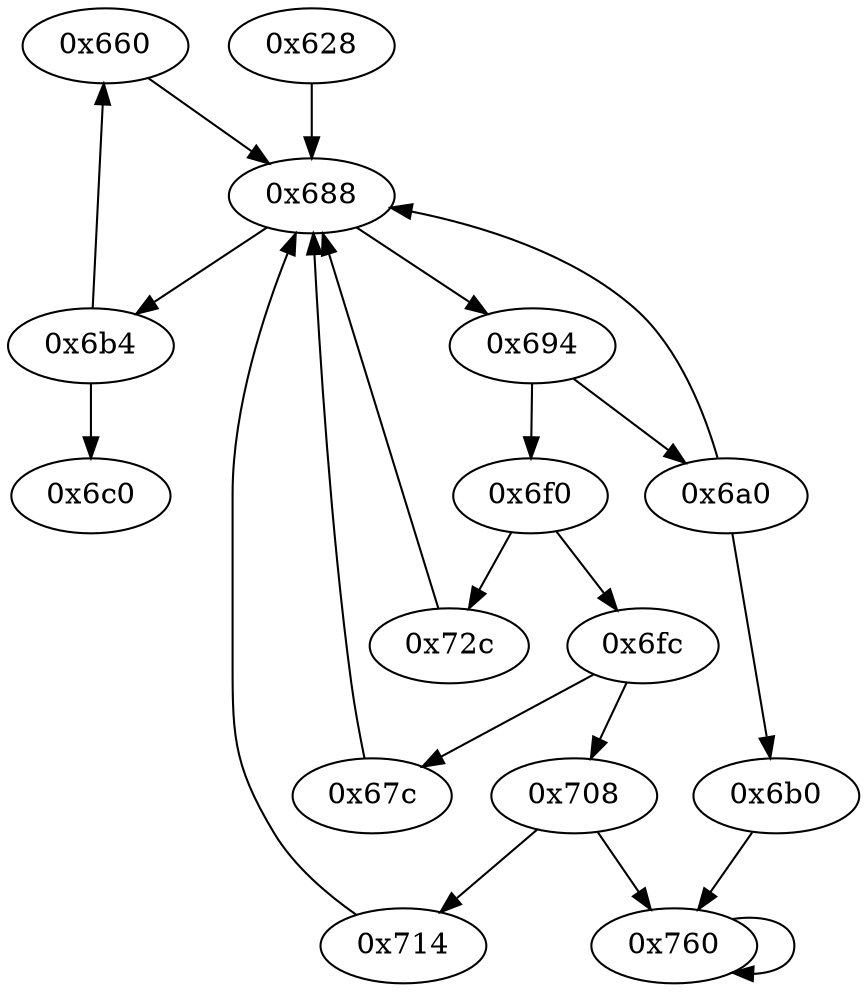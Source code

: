 digraph "" {
	"0x660"	 [opcode="[u'stm', u'ldr', u'ldr', u'ldr', u'cmp', u'mov', u'b']"];
	"0x688"	 [opcode="[u'ldr', u'cmp', u'b']"];
	"0x660" -> "0x688";
	"0x6fc"	 [opcode="[u'ldr', u'cmp', u'b']"];
	"0x67c"	 [opcode="[u'ldr', u'mov', u'mov']"];
	"0x6fc" -> "0x67c";
	"0x708"	 [opcode="[u'ldr', u'cmp', u'b']"];
	"0x6fc" -> "0x708";
	"0x760"	 [opcode="[u'b']"];
	"0x760" -> "0x760";
	"0x714"	 [opcode="[u'ldr', u'mov', u'bl', u'ldr', u'mov', u'b']"];
	"0x714" -> "0x688";
	"0x67c" -> "0x688";
	"0x694"	 [opcode="[u'ldr', u'cmp', u'b']"];
	"0x6f0"	 [opcode="[u'ldr', u'cmp', u'b']"];
	"0x694" -> "0x6f0";
	"0x6a0"	 [opcode="[u'ldr', u'cmp', u'mov', u'b']"];
	"0x694" -> "0x6a0";
	"0x6b4"	 [opcode="[u'ldr', u'cmp', u'b']"];
	"0x6b4" -> "0x660";
	"0x6c0"	 [opcode="[u'ldr', u'cmp', u'sub', u'pop']"];
	"0x6b4" -> "0x6c0";
	"0x708" -> "0x760";
	"0x708" -> "0x714";
	"0x688" -> "0x694";
	"0x688" -> "0x6b4";
	"0x6b0"	 [opcode="[u'b']"];
	"0x6b0" -> "0x760";
	"0x6f0" -> "0x6fc";
	"0x72c"	 [opcode="[u'ldr', u'ldr', u'ldr', u'sub', u'add', u'add', u'ldr', u'ldr', u'add', u'add', u'sub', u'ldr', u'b']"];
	"0x6f0" -> "0x72c";
	"0x6a0" -> "0x688";
	"0x6a0" -> "0x6b0";
	"0x628"	 [opcode="[u'push', u'add', u'sub', u'mov', u'ldr', u'ldr', u'ldr', u'cmp', u'mov', u'ldr', u'add', u'ldr', u'add', u'b']"];
	"0x628" -> "0x688";
	"0x72c" -> "0x688";
}
